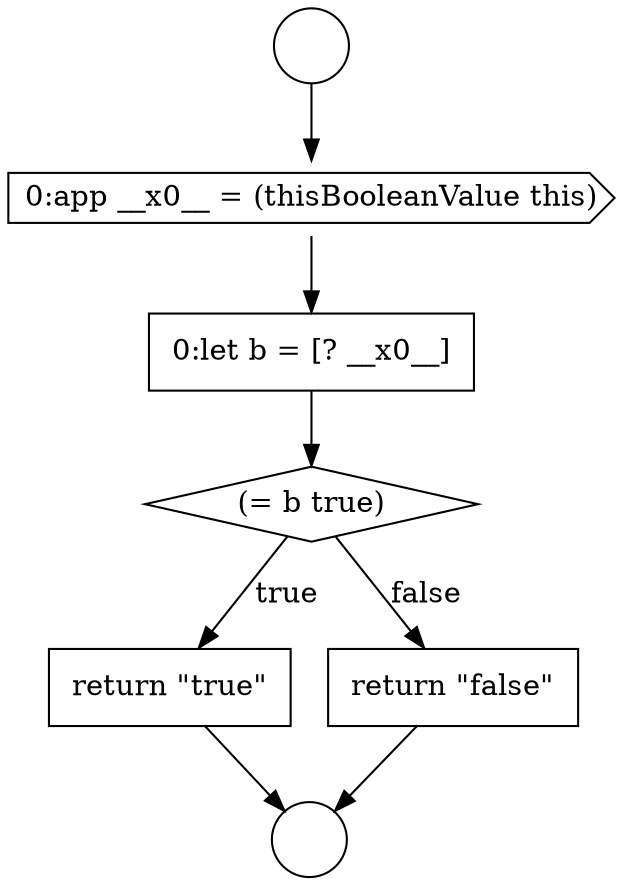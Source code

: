 digraph {
  node11096 [shape=diamond, label=<<font color="black">(= b true)</font>> color="black" fillcolor="white" style=filled]
  node11097 [shape=none, margin=0, label=<<font color="black">
    <table border="0" cellborder="1" cellspacing="0" cellpadding="10">
      <tr><td align="left">return &quot;true&quot;</td></tr>
    </table>
  </font>> color="black" fillcolor="white" style=filled]
  node11093 [shape=circle label=" " color="black" fillcolor="white" style=filled]
  node11092 [shape=circle label=" " color="black" fillcolor="white" style=filled]
  node11095 [shape=none, margin=0, label=<<font color="black">
    <table border="0" cellborder="1" cellspacing="0" cellpadding="10">
      <tr><td align="left">0:let b = [? __x0__]</td></tr>
    </table>
  </font>> color="black" fillcolor="white" style=filled]
  node11098 [shape=none, margin=0, label=<<font color="black">
    <table border="0" cellborder="1" cellspacing="0" cellpadding="10">
      <tr><td align="left">return &quot;false&quot;</td></tr>
    </table>
  </font>> color="black" fillcolor="white" style=filled]
  node11094 [shape=cds, label=<<font color="black">0:app __x0__ = (thisBooleanValue this)</font>> color="black" fillcolor="white" style=filled]
  node11094 -> node11095 [ color="black"]
  node11096 -> node11097 [label=<<font color="black">true</font>> color="black"]
  node11096 -> node11098 [label=<<font color="black">false</font>> color="black"]
  node11092 -> node11094 [ color="black"]
  node11097 -> node11093 [ color="black"]
  node11095 -> node11096 [ color="black"]
  node11098 -> node11093 [ color="black"]
}
